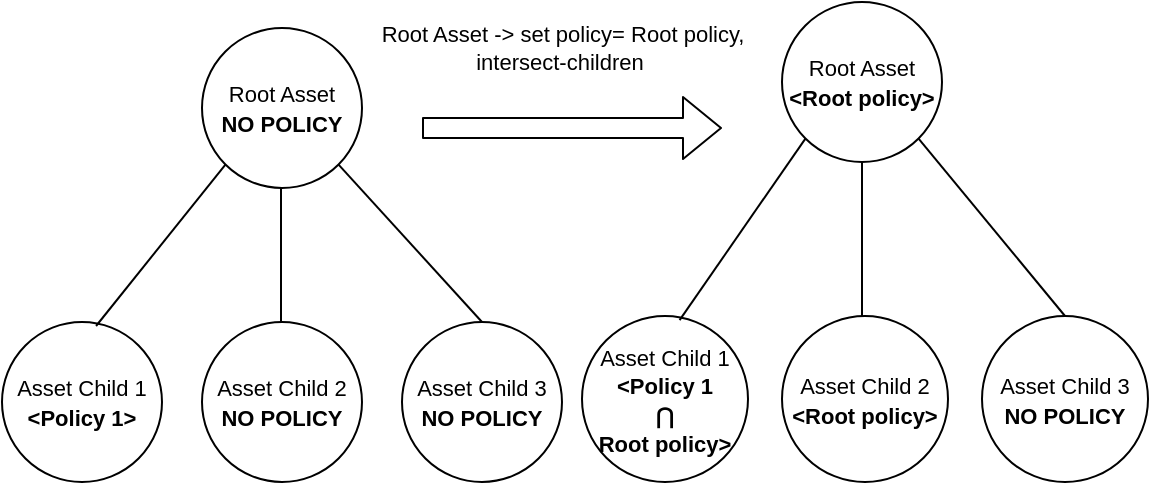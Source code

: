 <mxfile version="13.0.1" type="device"><diagram name="Page-1" id="b5b7bab2-c9e2-2cf4-8b2a-24fd1a2a6d21"><mxGraphModel dx="1422" dy="738" grid="1" gridSize="10" guides="1" tooltips="1" connect="1" arrows="1" fold="1" page="1" pageScale="1" pageWidth="583" pageHeight="413" background="#ffffff" math="0" shadow="0"><root><mxCell id="0"/><mxCell id="1" parent="0"/><mxCell id="4tb1zO24iRlImB3lVsq8-49" value="&lt;font style=&quot;font-size: 11px&quot;&gt;Root Asset&lt;br&gt;&lt;b&gt;NO POLICY&lt;/b&gt;&lt;/font&gt;" style="ellipse;whiteSpace=wrap;html=1;aspect=fixed;" parent="1" vertex="1"><mxGeometry x="100" y="33" width="80" height="80" as="geometry"/></mxCell><mxCell id="4tb1zO24iRlImB3lVsq8-50" value="&lt;font style=&quot;font-size: 11px&quot;&gt;Asset Child 1&lt;br&gt;&lt;b&gt;&amp;lt;Policy 1&amp;gt;&lt;/b&gt;&lt;/font&gt;" style="ellipse;whiteSpace=wrap;html=1;aspect=fixed;" parent="1" vertex="1"><mxGeometry y="180" width="80" height="80" as="geometry"/></mxCell><mxCell id="4tb1zO24iRlImB3lVsq8-51" value="&lt;font style=&quot;font-size: 11px&quot;&gt;Asset Child 3&lt;br&gt;&lt;b&gt;NO POLICY&lt;/b&gt;&lt;/font&gt;" style="ellipse;whiteSpace=wrap;html=1;aspect=fixed;" parent="1" vertex="1"><mxGeometry x="200" y="180" width="80" height="80" as="geometry"/></mxCell><mxCell id="4tb1zO24iRlImB3lVsq8-52" value="" style="endArrow=none;html=1;entryX=0;entryY=1;entryDx=0;entryDy=0;exitX=0.588;exitY=0.025;exitDx=0;exitDy=0;exitPerimeter=0;" parent="1" source="4tb1zO24iRlImB3lVsq8-50" target="4tb1zO24iRlImB3lVsq8-49" edge="1"><mxGeometry width="50" height="50" relative="1" as="geometry"><mxPoint x="190" y="293" as="sourcePoint"/><mxPoint x="240" y="243" as="targetPoint"/></mxGeometry></mxCell><mxCell id="4tb1zO24iRlImB3lVsq8-53" value="" style="endArrow=none;html=1;entryX=1;entryY=1;entryDx=0;entryDy=0;exitX=0.5;exitY=0;exitDx=0;exitDy=0;" parent="1" source="4tb1zO24iRlImB3lVsq8-51" target="4tb1zO24iRlImB3lVsq8-49" edge="1"><mxGeometry width="50" height="50" relative="1" as="geometry"><mxPoint x="77.04" y="195" as="sourcePoint"/><mxPoint x="121.716" y="111.284" as="targetPoint"/></mxGeometry></mxCell><mxCell id="4tb1zO24iRlImB3lVsq8-59" value="&lt;font style=&quot;font-size: 11px&quot;&gt;Root Asset&lt;br&gt;&lt;b&gt;&lt;font style=&quot;font-size: 11px&quot;&gt;&amp;lt;Root policy&amp;gt;&lt;/font&gt;&lt;/b&gt;&lt;/font&gt;" style="ellipse;whiteSpace=wrap;html=1;aspect=fixed;" parent="1" vertex="1"><mxGeometry x="390" y="20" width="80" height="80" as="geometry"/></mxCell><mxCell id="4tb1zO24iRlImB3lVsq8-60" value="&lt;font style=&quot;font-size: 11px&quot;&gt;Asset Child 1&lt;br&gt;&lt;b&gt;&amp;lt;Policy 1&lt;br&gt;&lt;span style=&quot;font-family: &amp;#34;arial&amp;#34; , sans-serif ; text-align: left&quot;&gt;⋂&lt;br&gt;&lt;/span&gt;Root policy&amp;gt;&lt;/b&gt;&lt;/font&gt;" style="ellipse;whiteSpace=wrap;html=1;aspect=fixed;" parent="1" vertex="1"><mxGeometry x="290" y="177" width="83" height="83" as="geometry"/></mxCell><mxCell id="4tb1zO24iRlImB3lVsq8-61" value="&lt;font style=&quot;font-size: 11px&quot;&gt;Asset Child 3&lt;br&gt;&lt;b&gt;NO POLICY&lt;/b&gt;&lt;/font&gt;" style="ellipse;whiteSpace=wrap;html=1;aspect=fixed;" parent="1" vertex="1"><mxGeometry x="490" y="177" width="83" height="83" as="geometry"/></mxCell><mxCell id="4tb1zO24iRlImB3lVsq8-62" value="" style="endArrow=none;html=1;entryX=0;entryY=1;entryDx=0;entryDy=0;exitX=0.588;exitY=0.025;exitDx=0;exitDy=0;exitPerimeter=0;" parent="1" source="4tb1zO24iRlImB3lVsq8-60" target="4tb1zO24iRlImB3lVsq8-59" edge="1"><mxGeometry width="50" height="50" relative="1" as="geometry"><mxPoint x="480" y="290" as="sourcePoint"/><mxPoint x="530" y="240" as="targetPoint"/></mxGeometry></mxCell><mxCell id="4tb1zO24iRlImB3lVsq8-63" value="" style="endArrow=none;html=1;entryX=1;entryY=1;entryDx=0;entryDy=0;exitX=0.5;exitY=0;exitDx=0;exitDy=0;" parent="1" source="4tb1zO24iRlImB3lVsq8-61" target="4tb1zO24iRlImB3lVsq8-59" edge="1"><mxGeometry width="50" height="50" relative="1" as="geometry"><mxPoint x="367.04" y="192" as="sourcePoint"/><mxPoint x="411.716" y="108.284" as="targetPoint"/></mxGeometry></mxCell><mxCell id="4tb1zO24iRlImB3lVsq8-67" value="Root Asset -&amp;gt; set policy= Root policy,&lt;br&gt;intersect-children&amp;nbsp;" style="shape=flexArrow;endArrow=classic;html=1;strokeWidth=1;" parent="1" edge="1"><mxGeometry x="-0.067" y="40" width="50" height="50" relative="1" as="geometry"><mxPoint x="210" y="83" as="sourcePoint"/><mxPoint x="360" y="83" as="targetPoint"/><mxPoint as="offset"/></mxGeometry></mxCell><mxCell id="VT9rc9POSspRQUAnz91J-1" value="" style="endArrow=none;html=1;entryX=0.5;entryY=1;entryDx=0;entryDy=0;" edge="1" parent="1" target="4tb1zO24iRlImB3lVsq8-59"><mxGeometry width="50" height="50" relative="1" as="geometry"><mxPoint x="430" y="180" as="sourcePoint"/><mxPoint x="468.284" y="108.284" as="targetPoint"/></mxGeometry></mxCell><mxCell id="VT9rc9POSspRQUAnz91J-2" value="" style="endArrow=none;html=1;entryX=0.5;entryY=1;entryDx=0;entryDy=0;" edge="1" parent="1"><mxGeometry width="50" height="50" relative="1" as="geometry"><mxPoint x="139.5" y="183" as="sourcePoint"/><mxPoint x="139.5" y="113" as="targetPoint"/></mxGeometry></mxCell><mxCell id="VT9rc9POSspRQUAnz91J-3" value="&lt;font style=&quot;font-size: 11px&quot;&gt;Asset Child 2&lt;br&gt;&lt;b&gt;NO POLICY&lt;/b&gt;&lt;/font&gt;" style="ellipse;whiteSpace=wrap;html=1;aspect=fixed;" vertex="1" parent="1"><mxGeometry x="100" y="180" width="80" height="80" as="geometry"/></mxCell><mxCell id="VT9rc9POSspRQUAnz91J-4" value="&lt;font style=&quot;font-size: 11px&quot;&gt;Asset Child 2&lt;br&gt;&lt;b&gt;&amp;lt;Root policy&amp;gt;&lt;/b&gt;&lt;br&gt;&lt;/font&gt;" style="ellipse;whiteSpace=wrap;html=1;aspect=fixed;" vertex="1" parent="1"><mxGeometry x="390" y="177" width="83" height="83" as="geometry"/></mxCell></root></mxGraphModel></diagram></mxfile>